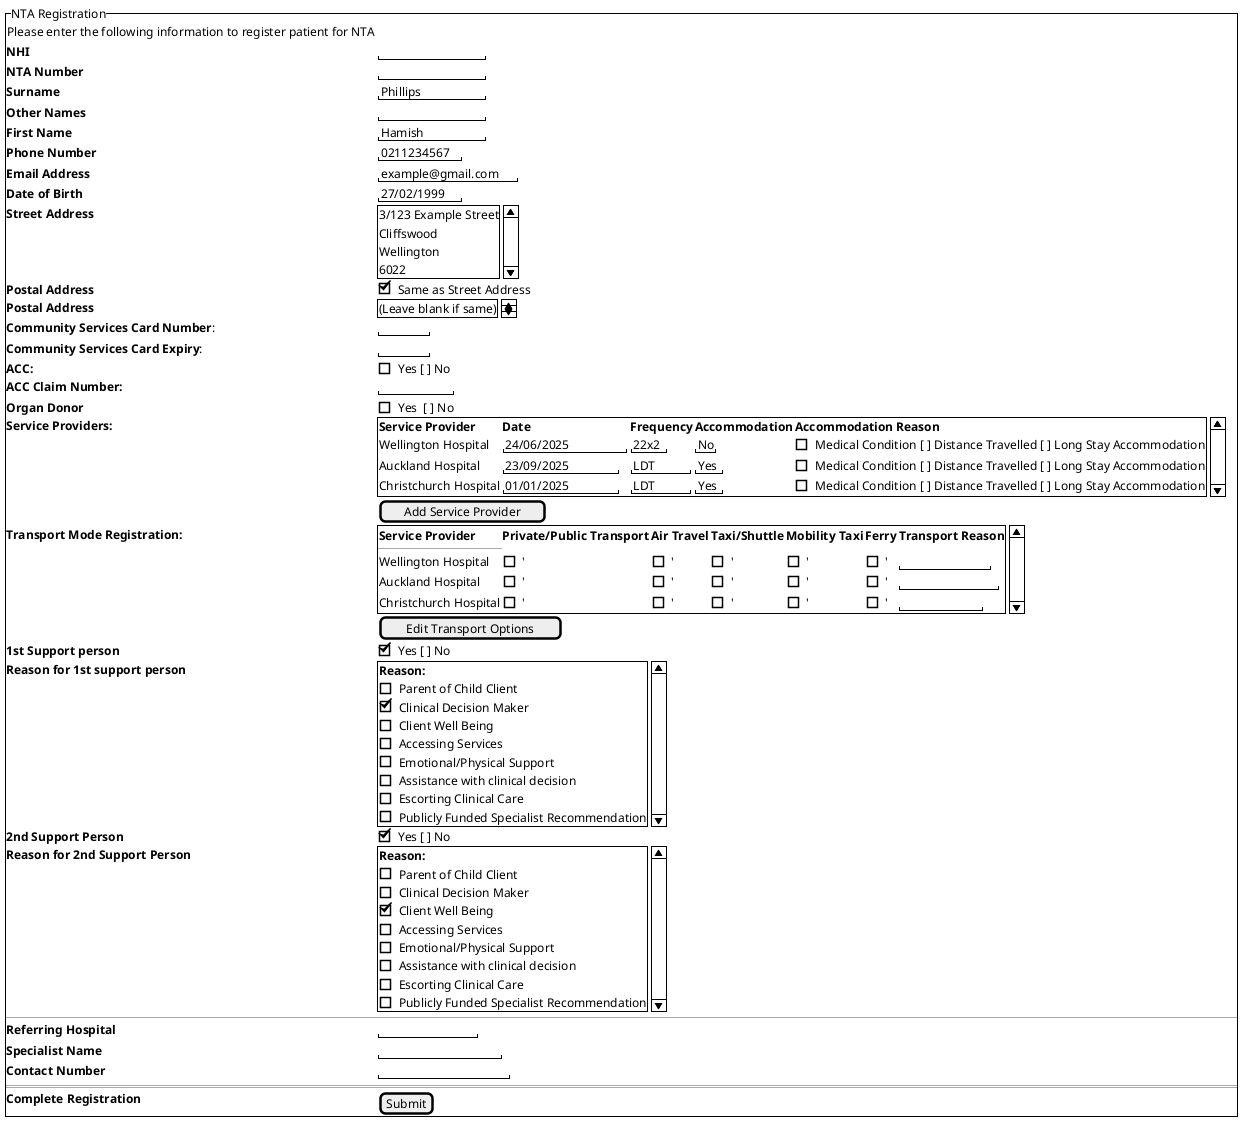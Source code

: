 @startsalt LofiNTARegistration

{^"NTA Registration" 
    {Please enter the following information to register patient for NTA}
    **NHI** | "             "
    **NTA Number** | "             "
    **Surname** | "Phillips     "
    **Other Names** | "             "
    **First Name** | "Hamish       "
    **Phone Number** | "0211234567"
    **Email Address** | "example@gmail.com"
    
    **Date of Birth** | "27/02/1999"

    **Street Address** | {SI
    3/123 Example Street
    Cliffswood
    Wellington
    6022
    }

    **Postal Address** | [X] Same as Street Address
    **Postal Address** | {SI
    (Leave blank if same)
    }

    **Community Services Card Number**: | "      "

    **Community Services Card Expiry**: | "      "

    **ACC:** | [] Yes [ ] No
    **ACC Claim Number:** | "         "

    **Organ Donor** | [] Yes  [ ] No


    **Service Providers: ** | {SI
    **Service Provider** | **Date** | **Frequency** | **Accommodation** | **Accommodation Reason**
    Wellington Hospital | "24/06/2025     " | "22x2" | "No" | [] Medical Condition [ ] Distance Travelled [ ] Long Stay Accommodation
    Auckland Hospital | "23/09/2025    " | "LDT    " | "Yes" | [] Medical Condition [ ] Distance Travelled [ ] Long Stay Accommodation
    Christchurch Hospital | "01/01/2025    " | "LDT    " | "Yes" | [] Medical Condition [ ] Distance Travelled [ ] Long Stay Accommodation

    }
    . | [Add Service Provider]

    **Transport Mode Registration:** | {SI
    **Service Provider** | **Private/Public Transport** | **Air Travel** | **Taxi/Shuttle** | **Mobility Taxi** | **Ferry** | **Transport Reason**
    ---
    Wellington Hospital | [] ' | [ ] ' | [ ] ' | [ ] '| [ ] ' | "           "
    Auckland Hospital | [ ] '| [ ] ' | [ ] '| [ ] '| [ ] ' | "            "
    Christchurch Hospital | [ ] '| [ ] '| [ ] '| [ ] '| [ ]' | "          "
    }
    . | [Edit Transport Options]


    **1st Support person** | [X] Yes [ ] No
    **Reason for 1st support person** | {SI
        **Reason:**
        [] Parent of Child Client 
        [X] Clinical Decision Maker
        [] Client Well Being
        [] Accessing Services
        [] Emotional/Physical Support
        [] Assistance with clinical decision
        [] Escorting Clinical Care
        [] Publicly Funded Specialist Recommendation
    }

    **2nd Support Person** | [X] Yes [ ] No
    **Reason for 2nd Support Person** | {SI
        **Reason:**
        [] Parent of Child Client 
        [] Clinical Decision Maker
        [X] Client Well Being
        [] Accessing Services
        [] Emotional/Physical Support
        [] Assistance with clinical decision
        [] Escorting Clinical Care
        [] Publicly Funded Specialist Recommendation
    }

    ----|----
    **Referring Hospital** | "            "
    **Specialist Name** | "               "
    **Contact Number** | "                "

    ====|====
    **Complete Registration** | [Submit]
}
@endsalt
